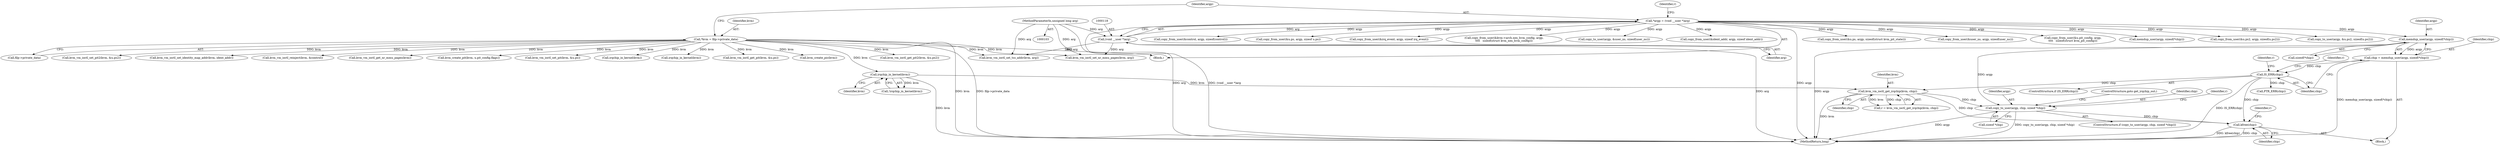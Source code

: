 digraph "0_linux_9c895160d25a76c21b65bad141b08e8d4f99afef@API" {
"1000491" [label="(Call,copy_to_user(argp, chip, sizeof *chip))"];
"1000455" [label="(Call,memdup_user(argp, sizeof(*chip)))"];
"1000115" [label="(Call,*argp = (void __user *)arg)"];
"1000117" [label="(Call,(void __user *)arg)"];
"1000106" [label="(MethodParameterIn,unsigned long arg)"];
"1000480" [label="(Call,kvm_vm_ioctl_get_irqchip(kvm, chip))"];
"1000475" [label="(Call,irqchip_in_kernel(kvm))"];
"1000109" [label="(Call,*kvm = filp->private_data)"];
"1000461" [label="(Call,IS_ERR(chip))"];
"1000453" [label="(Call,chip = memdup_user(argp, sizeof(*chip)))"];
"1000502" [label="(Call,kfree(chip))"];
"1000493" [label="(Identifier,chip)"];
"1000116" [label="(Identifier,argp)"];
"1000465" [label="(Identifier,r)"];
"1000409" [label="(Call,irqchip_in_kernel(kvm))"];
"1000455" [label="(Call,memdup_user(argp, sizeof(*chip)))"];
"1000491" [label="(Call,copy_to_user(argp, chip, sizeof *chip))"];
"1000461" [label="(Call,IS_ERR(chip))"];
"1000476" [label="(Identifier,kvm)"];
"1000499" [label="(Identifier,r)"];
"1000329" [label="(Call,copy_from_user(&u.pit_config, argp,\n\t\t\t\t   sizeof(struct kvm_pit_config)))"];
"1000584" [label="(Call,kvm_vm_ioctl_get_pit(kvm, &u.ps))"];
"1000454" [label="(Identifier,chip)"];
"1000480" [label="(Call,kvm_vm_ioctl_get_irqchip(kvm, chip))"];
"1000492" [label="(Identifier,argp)"];
"1000115" [label="(Call,*argp = (void __user *)arg)"];
"1000513" [label="(Call,memdup_user(argp, sizeof(*chip)))"];
"1000708" [label="(Call,copy_from_user(&u.ps2, argp, sizeof(u.ps2)))"];
"1000119" [label="(Identifier,arg)"];
"1000503" [label="(Identifier,chip)"];
"1000686" [label="(Call,copy_to_user(argp, &u.ps2, sizeof(u.ps2)))"];
"1000754" [label="(Call,copy_from_user(&control, argp, sizeof(control)))"];
"1000110" [label="(Identifier,kvm)"];
"1000453" [label="(Call,chip = memdup_user(argp, sizeof(*chip)))"];
"1000219" [label="(Call,kvm_create_pic(kvm))"];
"1000505" [label="(Identifier,r)"];
"1000618" [label="(Call,copy_from_user(&u.ps, argp, sizeof u.ps))"];
"1000475" [label="(Call,irqchip_in_kernel(kvm))"];
"1000457" [label="(Call,sizeof(*chip))"];
"1000397" [label="(Call,copy_from_user(&irq_event, argp, sizeof irq_event))"];
"1000672" [label="(Call,kvm_vm_ioctl_get_pit2(kvm, &u.ps2))"];
"1000117" [label="(Call,(void __user *)arg)"];
"1000466" [label="(Call,PTR_ERR(chip))"];
"1000781" [label="(Call,copy_from_user(&kvm->arch.xen_hvm_config, argp,\n\t\t\t\t   sizeof(struct kvm_xen_hvm_config)))"];
"1000478" [label="(Call,r = kvm_vm_ioctl_get_irqchip(kvm, chip))"];
"1000107" [label="(Block,)"];
"1000170" [label="(Call,kvm_vm_ioctl_set_nr_mmu_pages(kvm, arg))"];
"1000106" [label="(MethodParameterIn,unsigned long arg)"];
"1000111" [label="(Call,filp->private_data)"];
"1000494" [label="(Call,sizeof *chip)"];
"1000490" [label="(ControlStructure,if (copy_to_user(argp, chip, sizeof *chip)))"];
"1000898" [label="(Call,copy_to_user(argp, &user_ns, sizeof(user_ns)))"];
"1000733" [label="(Call,kvm_vm_ioctl_set_pit2(kvm, &u.ps2))"];
"1000158" [label="(Call,kvm_vm_ioctl_set_identity_map_addr(kvm, ident_addr))"];
"1000763" [label="(Call,kvm_vm_ioctl_reinject(kvm, &control))"];
"1000502" [label="(Call,kfree(chip))"];
"1000497" [label="(ControlStructure,goto get_irqchip_out;)"];
"1000482" [label="(Identifier,chip)"];
"1000456" [label="(Identifier,argp)"];
"1000149" [label="(Call,copy_from_user(&ident_addr, argp, sizeof ident_addr))"];
"1000180" [label="(Call,kvm_vm_ioctl_get_nr_mmu_pages(kvm))"];
"1000109" [label="(Call,*kvm = filp->private_data)"];
"1000132" [label="(Call,kvm_vm_ioctl_set_tss_addr(kvm, arg))"];
"1000913" [label="(MethodReturn,long)"];
"1000365" [label="(Call,kvm_create_pit(kvm, u.pit_config.flags))"];
"1000122" [label="(Identifier,r)"];
"1000561" [label="(Call,copy_from_user(&u.ps, argp, sizeof(struct kvm_pit_state)))"];
"1000470" [label="(Identifier,r)"];
"1000474" [label="(Call,!irqchip_in_kernel(kvm))"];
"1000462" [label="(Identifier,chip)"];
"1000451" [label="(Block,)"];
"1000481" [label="(Identifier,kvm)"];
"1000643" [label="(Call,kvm_vm_ioctl_set_pit(kvm, &u.ps))"];
"1000819" [label="(Call,copy_from_user(&user_ns, argp, sizeof(user_ns)))"];
"1000460" [label="(ControlStructure,if (IS_ERR(chip)))"];
"1000533" [label="(Call,irqchip_in_kernel(kvm))"];
"1000491" -> "1000490"  [label="AST: "];
"1000491" -> "1000494"  [label="CFG: "];
"1000492" -> "1000491"  [label="AST: "];
"1000493" -> "1000491"  [label="AST: "];
"1000494" -> "1000491"  [label="AST: "];
"1000497" -> "1000491"  [label="CFG: "];
"1000499" -> "1000491"  [label="CFG: "];
"1000491" -> "1000913"  [label="DDG: copy_to_user(argp, chip, sizeof *chip)"];
"1000491" -> "1000913"  [label="DDG: argp"];
"1000455" -> "1000491"  [label="DDG: argp"];
"1000480" -> "1000491"  [label="DDG: chip"];
"1000491" -> "1000502"  [label="DDG: chip"];
"1000455" -> "1000453"  [label="AST: "];
"1000455" -> "1000457"  [label="CFG: "];
"1000456" -> "1000455"  [label="AST: "];
"1000457" -> "1000455"  [label="AST: "];
"1000453" -> "1000455"  [label="CFG: "];
"1000455" -> "1000913"  [label="DDG: argp"];
"1000455" -> "1000453"  [label="DDG: argp"];
"1000115" -> "1000455"  [label="DDG: argp"];
"1000115" -> "1000107"  [label="AST: "];
"1000115" -> "1000117"  [label="CFG: "];
"1000116" -> "1000115"  [label="AST: "];
"1000117" -> "1000115"  [label="AST: "];
"1000122" -> "1000115"  [label="CFG: "];
"1000115" -> "1000913"  [label="DDG: (void __user *)arg"];
"1000115" -> "1000913"  [label="DDG: argp"];
"1000117" -> "1000115"  [label="DDG: arg"];
"1000115" -> "1000149"  [label="DDG: argp"];
"1000115" -> "1000329"  [label="DDG: argp"];
"1000115" -> "1000397"  [label="DDG: argp"];
"1000115" -> "1000513"  [label="DDG: argp"];
"1000115" -> "1000561"  [label="DDG: argp"];
"1000115" -> "1000618"  [label="DDG: argp"];
"1000115" -> "1000686"  [label="DDG: argp"];
"1000115" -> "1000708"  [label="DDG: argp"];
"1000115" -> "1000754"  [label="DDG: argp"];
"1000115" -> "1000781"  [label="DDG: argp"];
"1000115" -> "1000819"  [label="DDG: argp"];
"1000115" -> "1000898"  [label="DDG: argp"];
"1000117" -> "1000119"  [label="CFG: "];
"1000118" -> "1000117"  [label="AST: "];
"1000119" -> "1000117"  [label="AST: "];
"1000117" -> "1000913"  [label="DDG: arg"];
"1000106" -> "1000117"  [label="DDG: arg"];
"1000117" -> "1000132"  [label="DDG: arg"];
"1000117" -> "1000170"  [label="DDG: arg"];
"1000106" -> "1000103"  [label="AST: "];
"1000106" -> "1000913"  [label="DDG: arg"];
"1000106" -> "1000132"  [label="DDG: arg"];
"1000106" -> "1000170"  [label="DDG: arg"];
"1000480" -> "1000478"  [label="AST: "];
"1000480" -> "1000482"  [label="CFG: "];
"1000481" -> "1000480"  [label="AST: "];
"1000482" -> "1000480"  [label="AST: "];
"1000478" -> "1000480"  [label="CFG: "];
"1000480" -> "1000913"  [label="DDG: kvm"];
"1000480" -> "1000478"  [label="DDG: kvm"];
"1000480" -> "1000478"  [label="DDG: chip"];
"1000475" -> "1000480"  [label="DDG: kvm"];
"1000461" -> "1000480"  [label="DDG: chip"];
"1000480" -> "1000502"  [label="DDG: chip"];
"1000475" -> "1000474"  [label="AST: "];
"1000475" -> "1000476"  [label="CFG: "];
"1000476" -> "1000475"  [label="AST: "];
"1000474" -> "1000475"  [label="CFG: "];
"1000475" -> "1000913"  [label="DDG: kvm"];
"1000475" -> "1000474"  [label="DDG: kvm"];
"1000109" -> "1000475"  [label="DDG: kvm"];
"1000109" -> "1000107"  [label="AST: "];
"1000109" -> "1000111"  [label="CFG: "];
"1000110" -> "1000109"  [label="AST: "];
"1000111" -> "1000109"  [label="AST: "];
"1000116" -> "1000109"  [label="CFG: "];
"1000109" -> "1000913"  [label="DDG: kvm"];
"1000109" -> "1000913"  [label="DDG: filp->private_data"];
"1000109" -> "1000132"  [label="DDG: kvm"];
"1000109" -> "1000158"  [label="DDG: kvm"];
"1000109" -> "1000170"  [label="DDG: kvm"];
"1000109" -> "1000180"  [label="DDG: kvm"];
"1000109" -> "1000219"  [label="DDG: kvm"];
"1000109" -> "1000365"  [label="DDG: kvm"];
"1000109" -> "1000409"  [label="DDG: kvm"];
"1000109" -> "1000533"  [label="DDG: kvm"];
"1000109" -> "1000584"  [label="DDG: kvm"];
"1000109" -> "1000643"  [label="DDG: kvm"];
"1000109" -> "1000672"  [label="DDG: kvm"];
"1000109" -> "1000733"  [label="DDG: kvm"];
"1000109" -> "1000763"  [label="DDG: kvm"];
"1000461" -> "1000460"  [label="AST: "];
"1000461" -> "1000462"  [label="CFG: "];
"1000462" -> "1000461"  [label="AST: "];
"1000465" -> "1000461"  [label="CFG: "];
"1000470" -> "1000461"  [label="CFG: "];
"1000461" -> "1000913"  [label="DDG: IS_ERR(chip)"];
"1000453" -> "1000461"  [label="DDG: chip"];
"1000461" -> "1000466"  [label="DDG: chip"];
"1000461" -> "1000502"  [label="DDG: chip"];
"1000453" -> "1000451"  [label="AST: "];
"1000454" -> "1000453"  [label="AST: "];
"1000462" -> "1000453"  [label="CFG: "];
"1000453" -> "1000913"  [label="DDG: memdup_user(argp, sizeof(*chip))"];
"1000502" -> "1000451"  [label="AST: "];
"1000502" -> "1000503"  [label="CFG: "];
"1000503" -> "1000502"  [label="AST: "];
"1000505" -> "1000502"  [label="CFG: "];
"1000502" -> "1000913"  [label="DDG: chip"];
"1000502" -> "1000913"  [label="DDG: kfree(chip)"];
}
